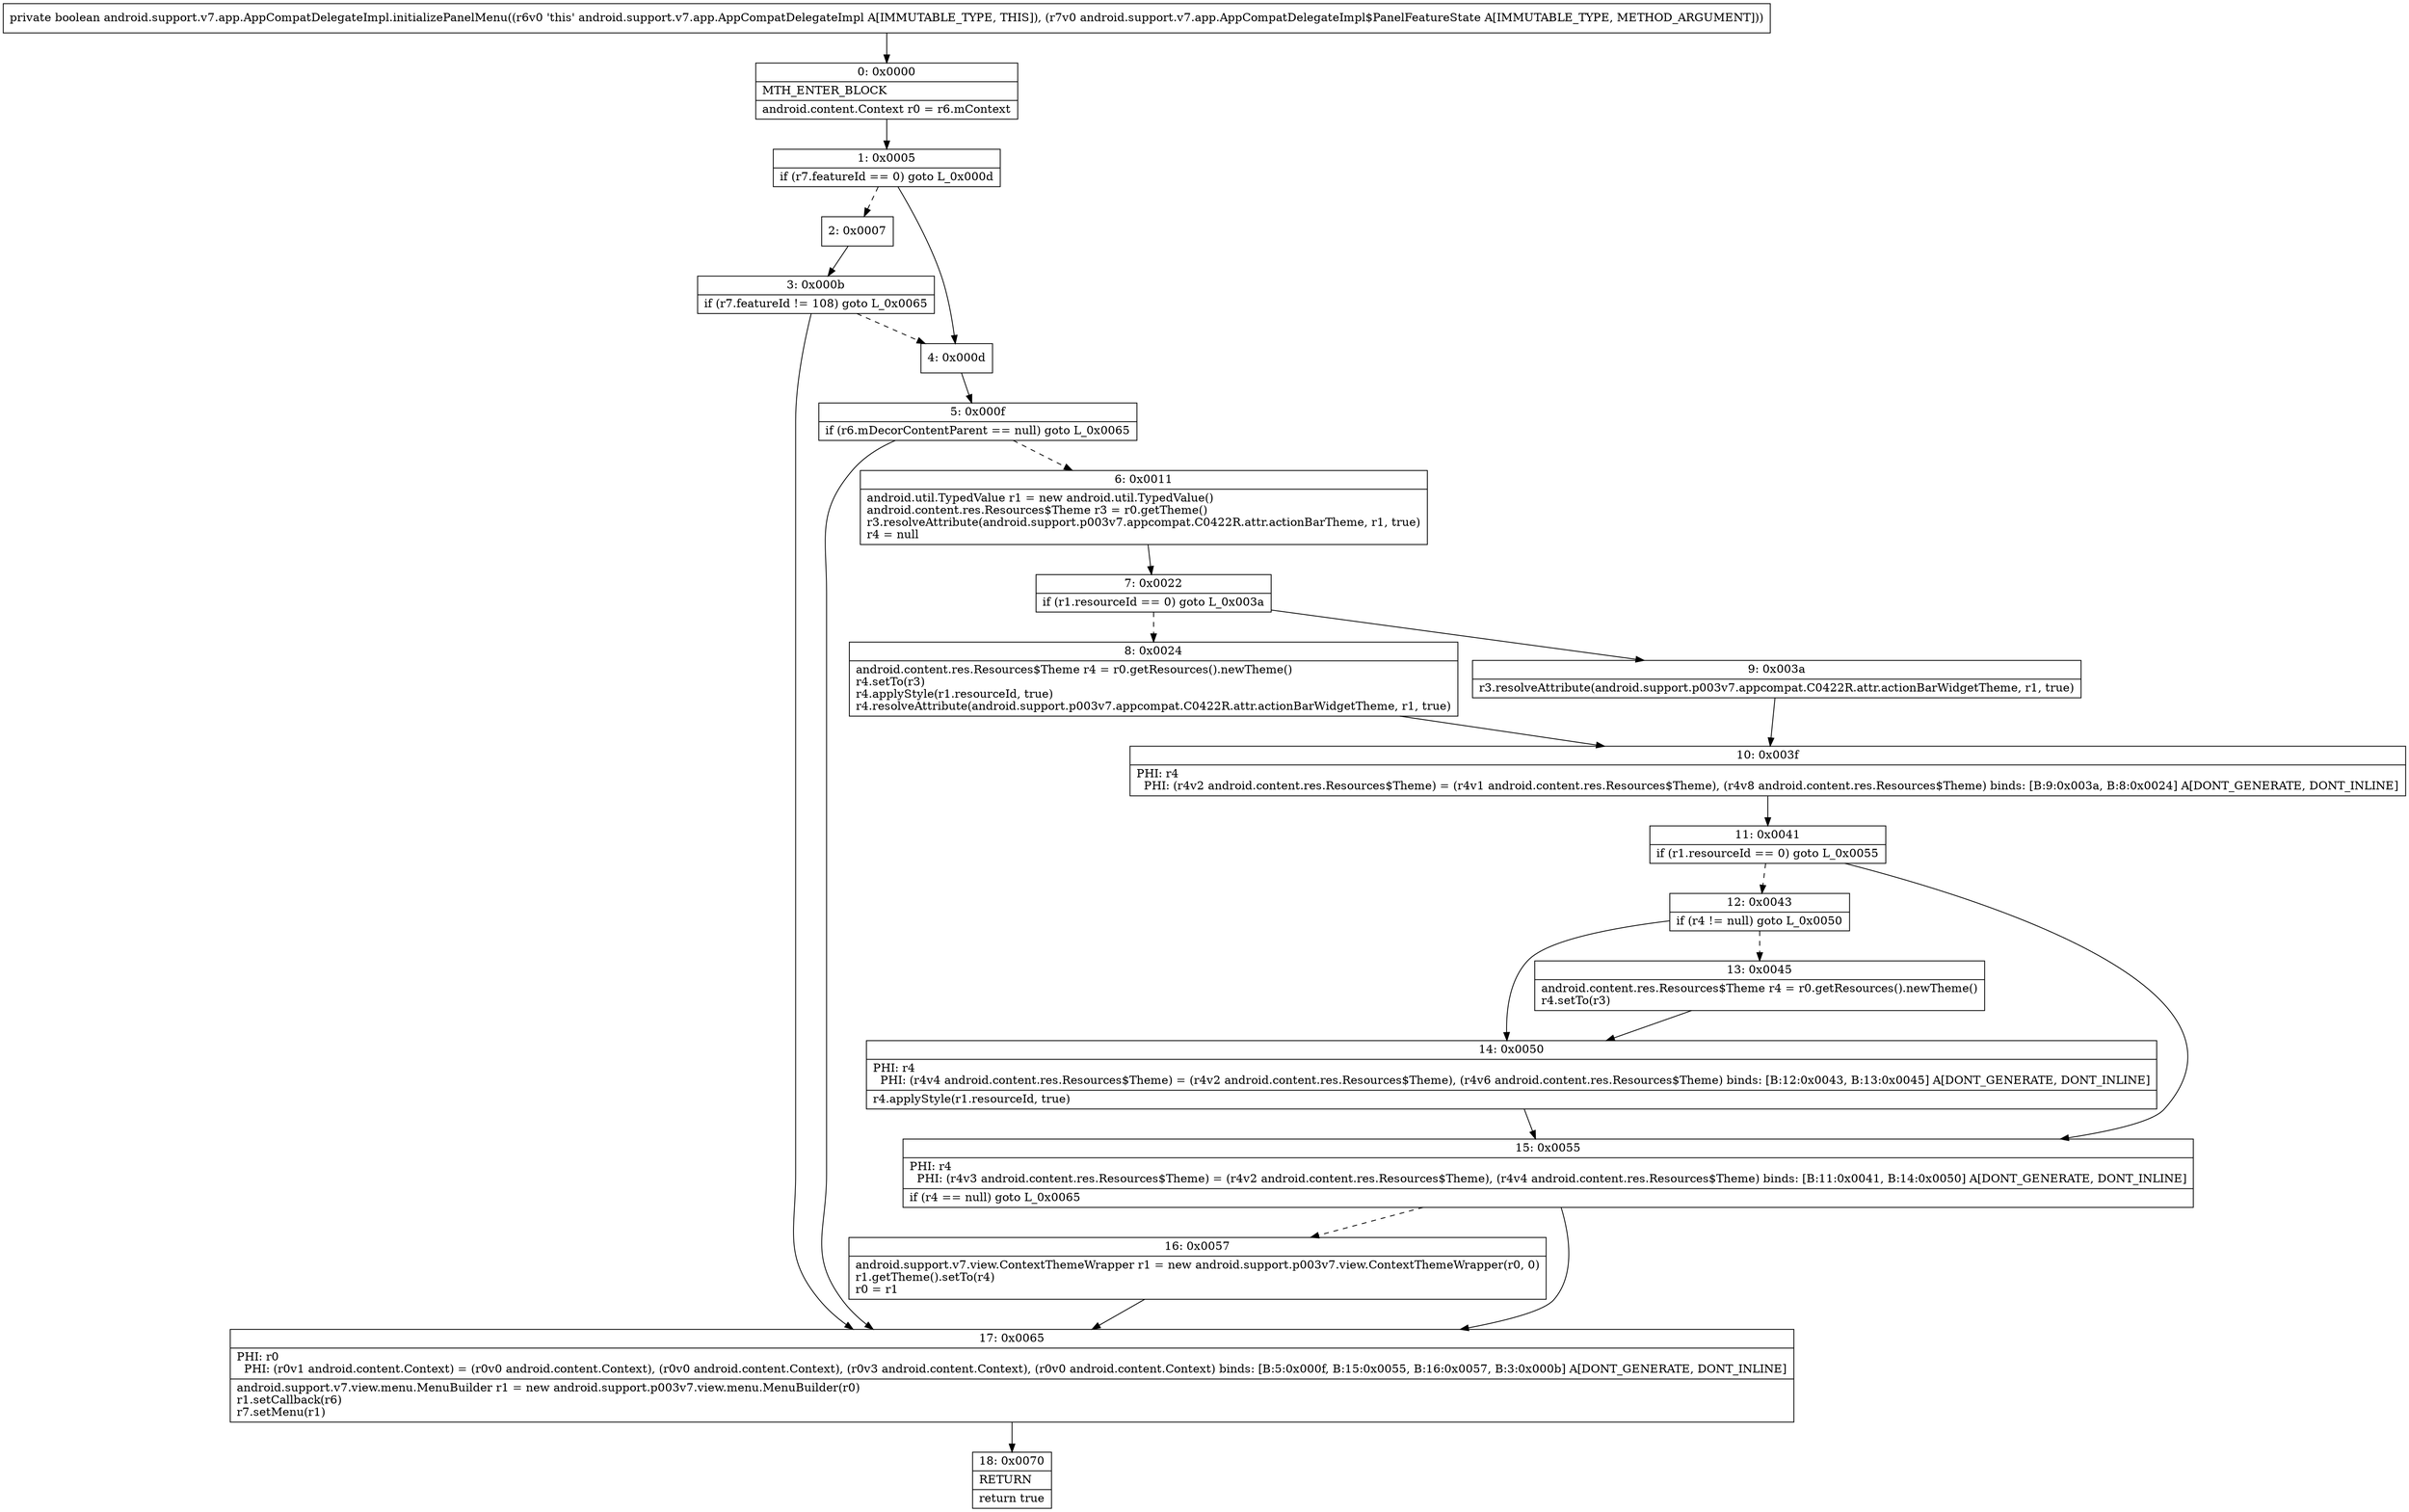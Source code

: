 digraph "CFG forandroid.support.v7.app.AppCompatDelegateImpl.initializePanelMenu(Landroid\/support\/v7\/app\/AppCompatDelegateImpl$PanelFeatureState;)Z" {
Node_0 [shape=record,label="{0\:\ 0x0000|MTH_ENTER_BLOCK\l|android.content.Context r0 = r6.mContext\l}"];
Node_1 [shape=record,label="{1\:\ 0x0005|if (r7.featureId == 0) goto L_0x000d\l}"];
Node_2 [shape=record,label="{2\:\ 0x0007}"];
Node_3 [shape=record,label="{3\:\ 0x000b|if (r7.featureId != 108) goto L_0x0065\l}"];
Node_4 [shape=record,label="{4\:\ 0x000d}"];
Node_5 [shape=record,label="{5\:\ 0x000f|if (r6.mDecorContentParent == null) goto L_0x0065\l}"];
Node_6 [shape=record,label="{6\:\ 0x0011|android.util.TypedValue r1 = new android.util.TypedValue()\landroid.content.res.Resources$Theme r3 = r0.getTheme()\lr3.resolveAttribute(android.support.p003v7.appcompat.C0422R.attr.actionBarTheme, r1, true)\lr4 = null\l}"];
Node_7 [shape=record,label="{7\:\ 0x0022|if (r1.resourceId == 0) goto L_0x003a\l}"];
Node_8 [shape=record,label="{8\:\ 0x0024|android.content.res.Resources$Theme r4 = r0.getResources().newTheme()\lr4.setTo(r3)\lr4.applyStyle(r1.resourceId, true)\lr4.resolveAttribute(android.support.p003v7.appcompat.C0422R.attr.actionBarWidgetTheme, r1, true)\l}"];
Node_9 [shape=record,label="{9\:\ 0x003a|r3.resolveAttribute(android.support.p003v7.appcompat.C0422R.attr.actionBarWidgetTheme, r1, true)\l}"];
Node_10 [shape=record,label="{10\:\ 0x003f|PHI: r4 \l  PHI: (r4v2 android.content.res.Resources$Theme) = (r4v1 android.content.res.Resources$Theme), (r4v8 android.content.res.Resources$Theme) binds: [B:9:0x003a, B:8:0x0024] A[DONT_GENERATE, DONT_INLINE]\l}"];
Node_11 [shape=record,label="{11\:\ 0x0041|if (r1.resourceId == 0) goto L_0x0055\l}"];
Node_12 [shape=record,label="{12\:\ 0x0043|if (r4 != null) goto L_0x0050\l}"];
Node_13 [shape=record,label="{13\:\ 0x0045|android.content.res.Resources$Theme r4 = r0.getResources().newTheme()\lr4.setTo(r3)\l}"];
Node_14 [shape=record,label="{14\:\ 0x0050|PHI: r4 \l  PHI: (r4v4 android.content.res.Resources$Theme) = (r4v2 android.content.res.Resources$Theme), (r4v6 android.content.res.Resources$Theme) binds: [B:12:0x0043, B:13:0x0045] A[DONT_GENERATE, DONT_INLINE]\l|r4.applyStyle(r1.resourceId, true)\l}"];
Node_15 [shape=record,label="{15\:\ 0x0055|PHI: r4 \l  PHI: (r4v3 android.content.res.Resources$Theme) = (r4v2 android.content.res.Resources$Theme), (r4v4 android.content.res.Resources$Theme) binds: [B:11:0x0041, B:14:0x0050] A[DONT_GENERATE, DONT_INLINE]\l|if (r4 == null) goto L_0x0065\l}"];
Node_16 [shape=record,label="{16\:\ 0x0057|android.support.v7.view.ContextThemeWrapper r1 = new android.support.p003v7.view.ContextThemeWrapper(r0, 0)\lr1.getTheme().setTo(r4)\lr0 = r1\l}"];
Node_17 [shape=record,label="{17\:\ 0x0065|PHI: r0 \l  PHI: (r0v1 android.content.Context) = (r0v0 android.content.Context), (r0v0 android.content.Context), (r0v3 android.content.Context), (r0v0 android.content.Context) binds: [B:5:0x000f, B:15:0x0055, B:16:0x0057, B:3:0x000b] A[DONT_GENERATE, DONT_INLINE]\l|android.support.v7.view.menu.MenuBuilder r1 = new android.support.p003v7.view.menu.MenuBuilder(r0)\lr1.setCallback(r6)\lr7.setMenu(r1)\l}"];
Node_18 [shape=record,label="{18\:\ 0x0070|RETURN\l|return true\l}"];
MethodNode[shape=record,label="{private boolean android.support.v7.app.AppCompatDelegateImpl.initializePanelMenu((r6v0 'this' android.support.v7.app.AppCompatDelegateImpl A[IMMUTABLE_TYPE, THIS]), (r7v0 android.support.v7.app.AppCompatDelegateImpl$PanelFeatureState A[IMMUTABLE_TYPE, METHOD_ARGUMENT])) }"];
MethodNode -> Node_0;
Node_0 -> Node_1;
Node_1 -> Node_2[style=dashed];
Node_1 -> Node_4;
Node_2 -> Node_3;
Node_3 -> Node_4[style=dashed];
Node_3 -> Node_17;
Node_4 -> Node_5;
Node_5 -> Node_6[style=dashed];
Node_5 -> Node_17;
Node_6 -> Node_7;
Node_7 -> Node_8[style=dashed];
Node_7 -> Node_9;
Node_8 -> Node_10;
Node_9 -> Node_10;
Node_10 -> Node_11;
Node_11 -> Node_12[style=dashed];
Node_11 -> Node_15;
Node_12 -> Node_13[style=dashed];
Node_12 -> Node_14;
Node_13 -> Node_14;
Node_14 -> Node_15;
Node_15 -> Node_16[style=dashed];
Node_15 -> Node_17;
Node_16 -> Node_17;
Node_17 -> Node_18;
}

